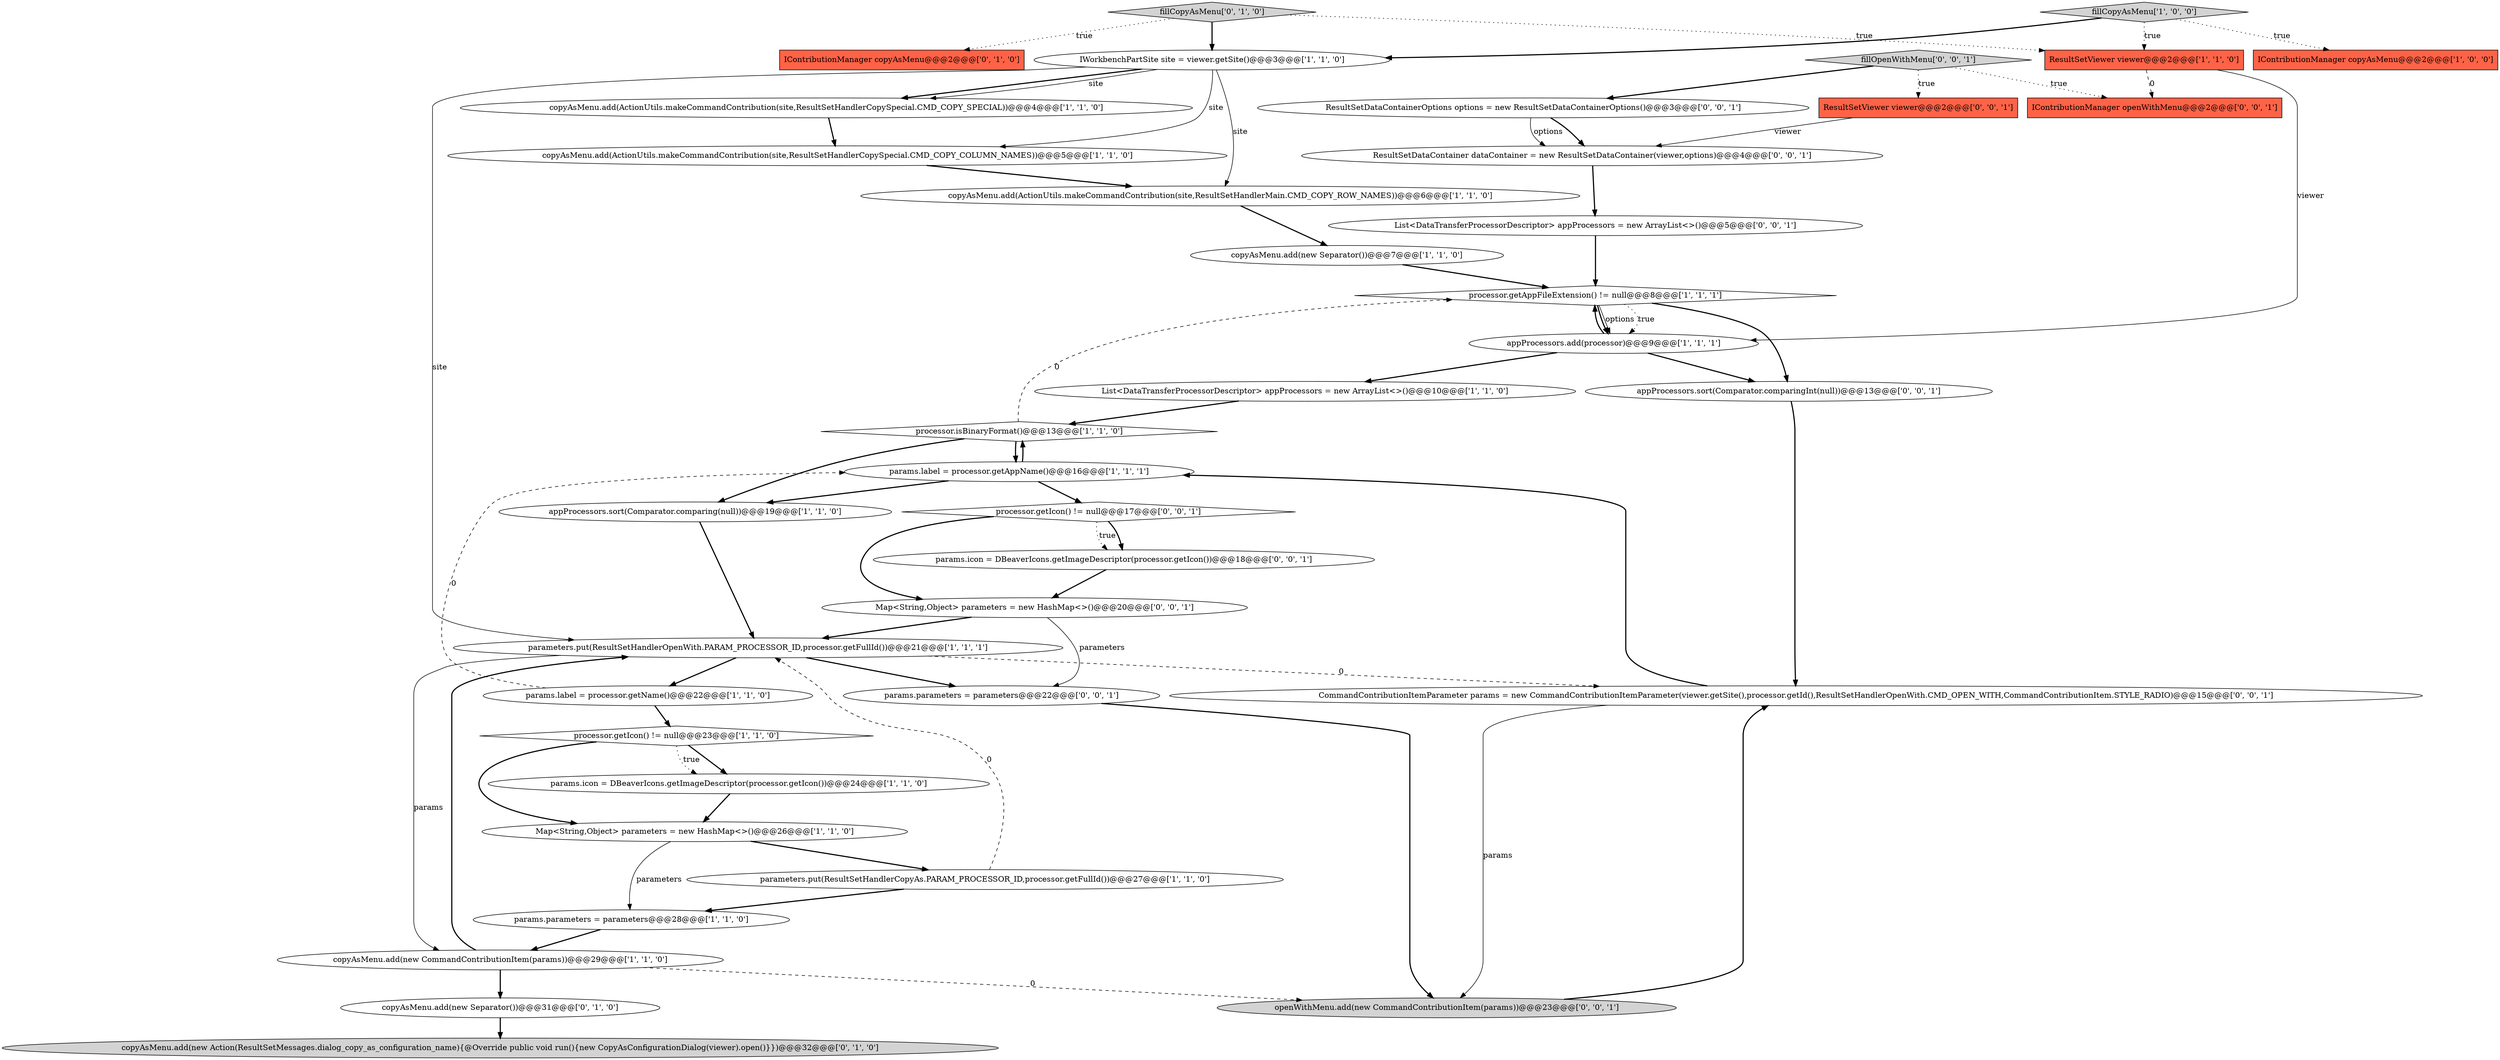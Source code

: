 digraph {
15 [style = filled, label = "copyAsMenu.add(ActionUtils.makeCommandContribution(site,ResultSetHandlerCopySpecial.CMD_COPY_COLUMN_NAMES))@@@5@@@['1', '1', '0']", fillcolor = white, shape = ellipse image = "AAA0AAABBB1BBB"];
11 [style = filled, label = "processor.getIcon() != null@@@23@@@['1', '1', '0']", fillcolor = white, shape = diamond image = "AAA0AAABBB1BBB"];
31 [style = filled, label = "ResultSetViewer viewer@@@2@@@['0', '0', '1']", fillcolor = tomato, shape = box image = "AAA0AAABBB3BBB"];
8 [style = filled, label = "params.label = processor.getAppName()@@@16@@@['1', '1', '1']", fillcolor = white, shape = ellipse image = "AAA0AAABBB1BBB"];
5 [style = filled, label = "processor.isBinaryFormat()@@@13@@@['1', '1', '0']", fillcolor = white, shape = diamond image = "AAA0AAABBB1BBB"];
7 [style = filled, label = "copyAsMenu.add(new Separator())@@@7@@@['1', '1', '0']", fillcolor = white, shape = ellipse image = "AAA0AAABBB1BBB"];
19 [style = filled, label = "copyAsMenu.add(ActionUtils.makeCommandContribution(site,ResultSetHandlerCopySpecial.CMD_COPY_SPECIAL))@@@4@@@['1', '1', '0']", fillcolor = white, shape = ellipse image = "AAA0AAABBB1BBB"];
2 [style = filled, label = "List<DataTransferProcessorDescriptor> appProcessors = new ArrayList<>()@@@10@@@['1', '1', '0']", fillcolor = white, shape = ellipse image = "AAA0AAABBB1BBB"];
30 [style = filled, label = "fillOpenWithMenu['0', '0', '1']", fillcolor = lightgray, shape = diamond image = "AAA0AAABBB3BBB"];
21 [style = filled, label = "appProcessors.add(processor)@@@9@@@['1', '1', '1']", fillcolor = white, shape = ellipse image = "AAA0AAABBB1BBB"];
23 [style = filled, label = "copyAsMenu.add(new Separator())@@@31@@@['0', '1', '0']", fillcolor = white, shape = ellipse image = "AAA1AAABBB2BBB"];
25 [style = filled, label = "fillCopyAsMenu['0', '1', '0']", fillcolor = lightgray, shape = diamond image = "AAA0AAABBB2BBB"];
29 [style = filled, label = "CommandContributionItemParameter params = new CommandContributionItemParameter(viewer.getSite(),processor.getId(),ResultSetHandlerOpenWith.CMD_OPEN_WITH,CommandContributionItem.STYLE_RADIO)@@@15@@@['0', '0', '1']", fillcolor = white, shape = ellipse image = "AAA0AAABBB3BBB"];
4 [style = filled, label = "ResultSetViewer viewer@@@2@@@['1', '1', '0']", fillcolor = tomato, shape = box image = "AAA0AAABBB1BBB"];
12 [style = filled, label = "processor.getAppFileExtension() != null@@@8@@@['1', '1', '1']", fillcolor = white, shape = diamond image = "AAA0AAABBB1BBB"];
34 [style = filled, label = "processor.getIcon() != null@@@17@@@['0', '0', '1']", fillcolor = white, shape = diamond image = "AAA0AAABBB3BBB"];
22 [style = filled, label = "copyAsMenu.add(new Action(ResultSetMessages.dialog_copy_as_configuration_name){@Override public void run(){new CopyAsConfigurationDialog(viewer).open()}})@@@32@@@['0', '1', '0']", fillcolor = lightgray, shape = ellipse image = "AAA1AAABBB2BBB"];
28 [style = filled, label = "appProcessors.sort(Comparator.comparingInt(null))@@@13@@@['0', '0', '1']", fillcolor = white, shape = ellipse image = "AAA0AAABBB3BBB"];
32 [style = filled, label = "Map<String,Object> parameters = new HashMap<>()@@@20@@@['0', '0', '1']", fillcolor = white, shape = ellipse image = "AAA0AAABBB3BBB"];
37 [style = filled, label = "List<DataTransferProcessorDescriptor> appProcessors = new ArrayList<>()@@@5@@@['0', '0', '1']", fillcolor = white, shape = ellipse image = "AAA0AAABBB3BBB"];
24 [style = filled, label = "IContributionManager copyAsMenu@@@2@@@['0', '1', '0']", fillcolor = tomato, shape = box image = "AAA0AAABBB2BBB"];
3 [style = filled, label = "parameters.put(ResultSetHandlerOpenWith.PARAM_PROCESSOR_ID,processor.getFullId())@@@21@@@['1', '1', '1']", fillcolor = white, shape = ellipse image = "AAA0AAABBB1BBB"];
10 [style = filled, label = "copyAsMenu.add(new CommandContributionItem(params))@@@29@@@['1', '1', '0']", fillcolor = white, shape = ellipse image = "AAA0AAABBB1BBB"];
27 [style = filled, label = "ResultSetDataContainer dataContainer = new ResultSetDataContainer(viewer,options)@@@4@@@['0', '0', '1']", fillcolor = white, shape = ellipse image = "AAA0AAABBB3BBB"];
0 [style = filled, label = "IWorkbenchPartSite site = viewer.getSite()@@@3@@@['1', '1', '0']", fillcolor = white, shape = ellipse image = "AAA0AAABBB1BBB"];
38 [style = filled, label = "params.icon = DBeaverIcons.getImageDescriptor(processor.getIcon())@@@18@@@['0', '0', '1']", fillcolor = white, shape = ellipse image = "AAA0AAABBB3BBB"];
9 [style = filled, label = "params.label = processor.getName()@@@22@@@['1', '1', '0']", fillcolor = white, shape = ellipse image = "AAA0AAABBB1BBB"];
36 [style = filled, label = "ResultSetDataContainerOptions options = new ResultSetDataContainerOptions()@@@3@@@['0', '0', '1']", fillcolor = white, shape = ellipse image = "AAA0AAABBB3BBB"];
33 [style = filled, label = "IContributionManager openWithMenu@@@2@@@['0', '0', '1']", fillcolor = tomato, shape = box image = "AAA0AAABBB3BBB"];
14 [style = filled, label = "Map<String,Object> parameters = new HashMap<>()@@@26@@@['1', '1', '0']", fillcolor = white, shape = ellipse image = "AAA0AAABBB1BBB"];
26 [style = filled, label = "params.parameters = parameters@@@22@@@['0', '0', '1']", fillcolor = white, shape = ellipse image = "AAA0AAABBB3BBB"];
16 [style = filled, label = "fillCopyAsMenu['1', '0', '0']", fillcolor = lightgray, shape = diamond image = "AAA0AAABBB1BBB"];
6 [style = filled, label = "params.parameters = parameters@@@28@@@['1', '1', '0']", fillcolor = white, shape = ellipse image = "AAA0AAABBB1BBB"];
17 [style = filled, label = "parameters.put(ResultSetHandlerCopyAs.PARAM_PROCESSOR_ID,processor.getFullId())@@@27@@@['1', '1', '0']", fillcolor = white, shape = ellipse image = "AAA0AAABBB1BBB"];
18 [style = filled, label = "appProcessors.sort(Comparator.comparing(null))@@@19@@@['1', '1', '0']", fillcolor = white, shape = ellipse image = "AAA0AAABBB1BBB"];
13 [style = filled, label = "params.icon = DBeaverIcons.getImageDescriptor(processor.getIcon())@@@24@@@['1', '1', '0']", fillcolor = white, shape = ellipse image = "AAA0AAABBB1BBB"];
1 [style = filled, label = "IContributionManager copyAsMenu@@@2@@@['1', '0', '0']", fillcolor = tomato, shape = box image = "AAA0AAABBB1BBB"];
20 [style = filled, label = "copyAsMenu.add(ActionUtils.makeCommandContribution(site,ResultSetHandlerMain.CMD_COPY_ROW_NAMES))@@@6@@@['1', '1', '0']", fillcolor = white, shape = ellipse image = "AAA0AAABBB1BBB"];
35 [style = filled, label = "openWithMenu.add(new CommandContributionItem(params))@@@23@@@['0', '0', '1']", fillcolor = lightgray, shape = ellipse image = "AAA0AAABBB3BBB"];
18->3 [style = bold, label=""];
25->4 [style = dotted, label="true"];
23->22 [style = bold, label=""];
34->38 [style = dotted, label="true"];
14->17 [style = bold, label=""];
38->32 [style = bold, label=""];
16->4 [style = dotted, label="true"];
12->28 [style = bold, label=""];
36->27 [style = bold, label=""];
14->6 [style = solid, label="parameters"];
5->8 [style = bold, label=""];
9->11 [style = bold, label=""];
8->5 [style = bold, label=""];
20->7 [style = bold, label=""];
10->23 [style = bold, label=""];
29->8 [style = bold, label=""];
10->35 [style = dashed, label="0"];
3->26 [style = bold, label=""];
3->29 [style = dashed, label="0"];
30->33 [style = dotted, label="true"];
2->5 [style = bold, label=""];
26->35 [style = bold, label=""];
36->27 [style = solid, label="options"];
3->10 [style = solid, label="params"];
4->21 [style = solid, label="viewer"];
0->15 [style = solid, label="site"];
19->15 [style = bold, label=""];
12->21 [style = bold, label=""];
16->0 [style = bold, label=""];
9->8 [style = dashed, label="0"];
0->19 [style = bold, label=""];
27->37 [style = bold, label=""];
0->3 [style = solid, label="site"];
16->1 [style = dotted, label="true"];
29->35 [style = solid, label="params"];
11->14 [style = bold, label=""];
21->12 [style = bold, label=""];
10->3 [style = bold, label=""];
8->34 [style = bold, label=""];
21->2 [style = bold, label=""];
6->10 [style = bold, label=""];
31->27 [style = solid, label="viewer"];
8->18 [style = bold, label=""];
34->38 [style = bold, label=""];
32->26 [style = solid, label="parameters"];
12->21 [style = solid, label="options"];
7->12 [style = bold, label=""];
17->6 [style = bold, label=""];
37->12 [style = bold, label=""];
12->21 [style = dotted, label="true"];
30->31 [style = dotted, label="true"];
25->24 [style = dotted, label="true"];
3->9 [style = bold, label=""];
32->3 [style = bold, label=""];
17->3 [style = dashed, label="0"];
0->20 [style = solid, label="site"];
11->13 [style = bold, label=""];
5->18 [style = bold, label=""];
4->33 [style = dashed, label="0"];
5->12 [style = dashed, label="0"];
15->20 [style = bold, label=""];
35->29 [style = bold, label=""];
25->0 [style = bold, label=""];
0->19 [style = solid, label="site"];
13->14 [style = bold, label=""];
11->13 [style = dotted, label="true"];
30->36 [style = bold, label=""];
21->28 [style = bold, label=""];
28->29 [style = bold, label=""];
34->32 [style = bold, label=""];
}
